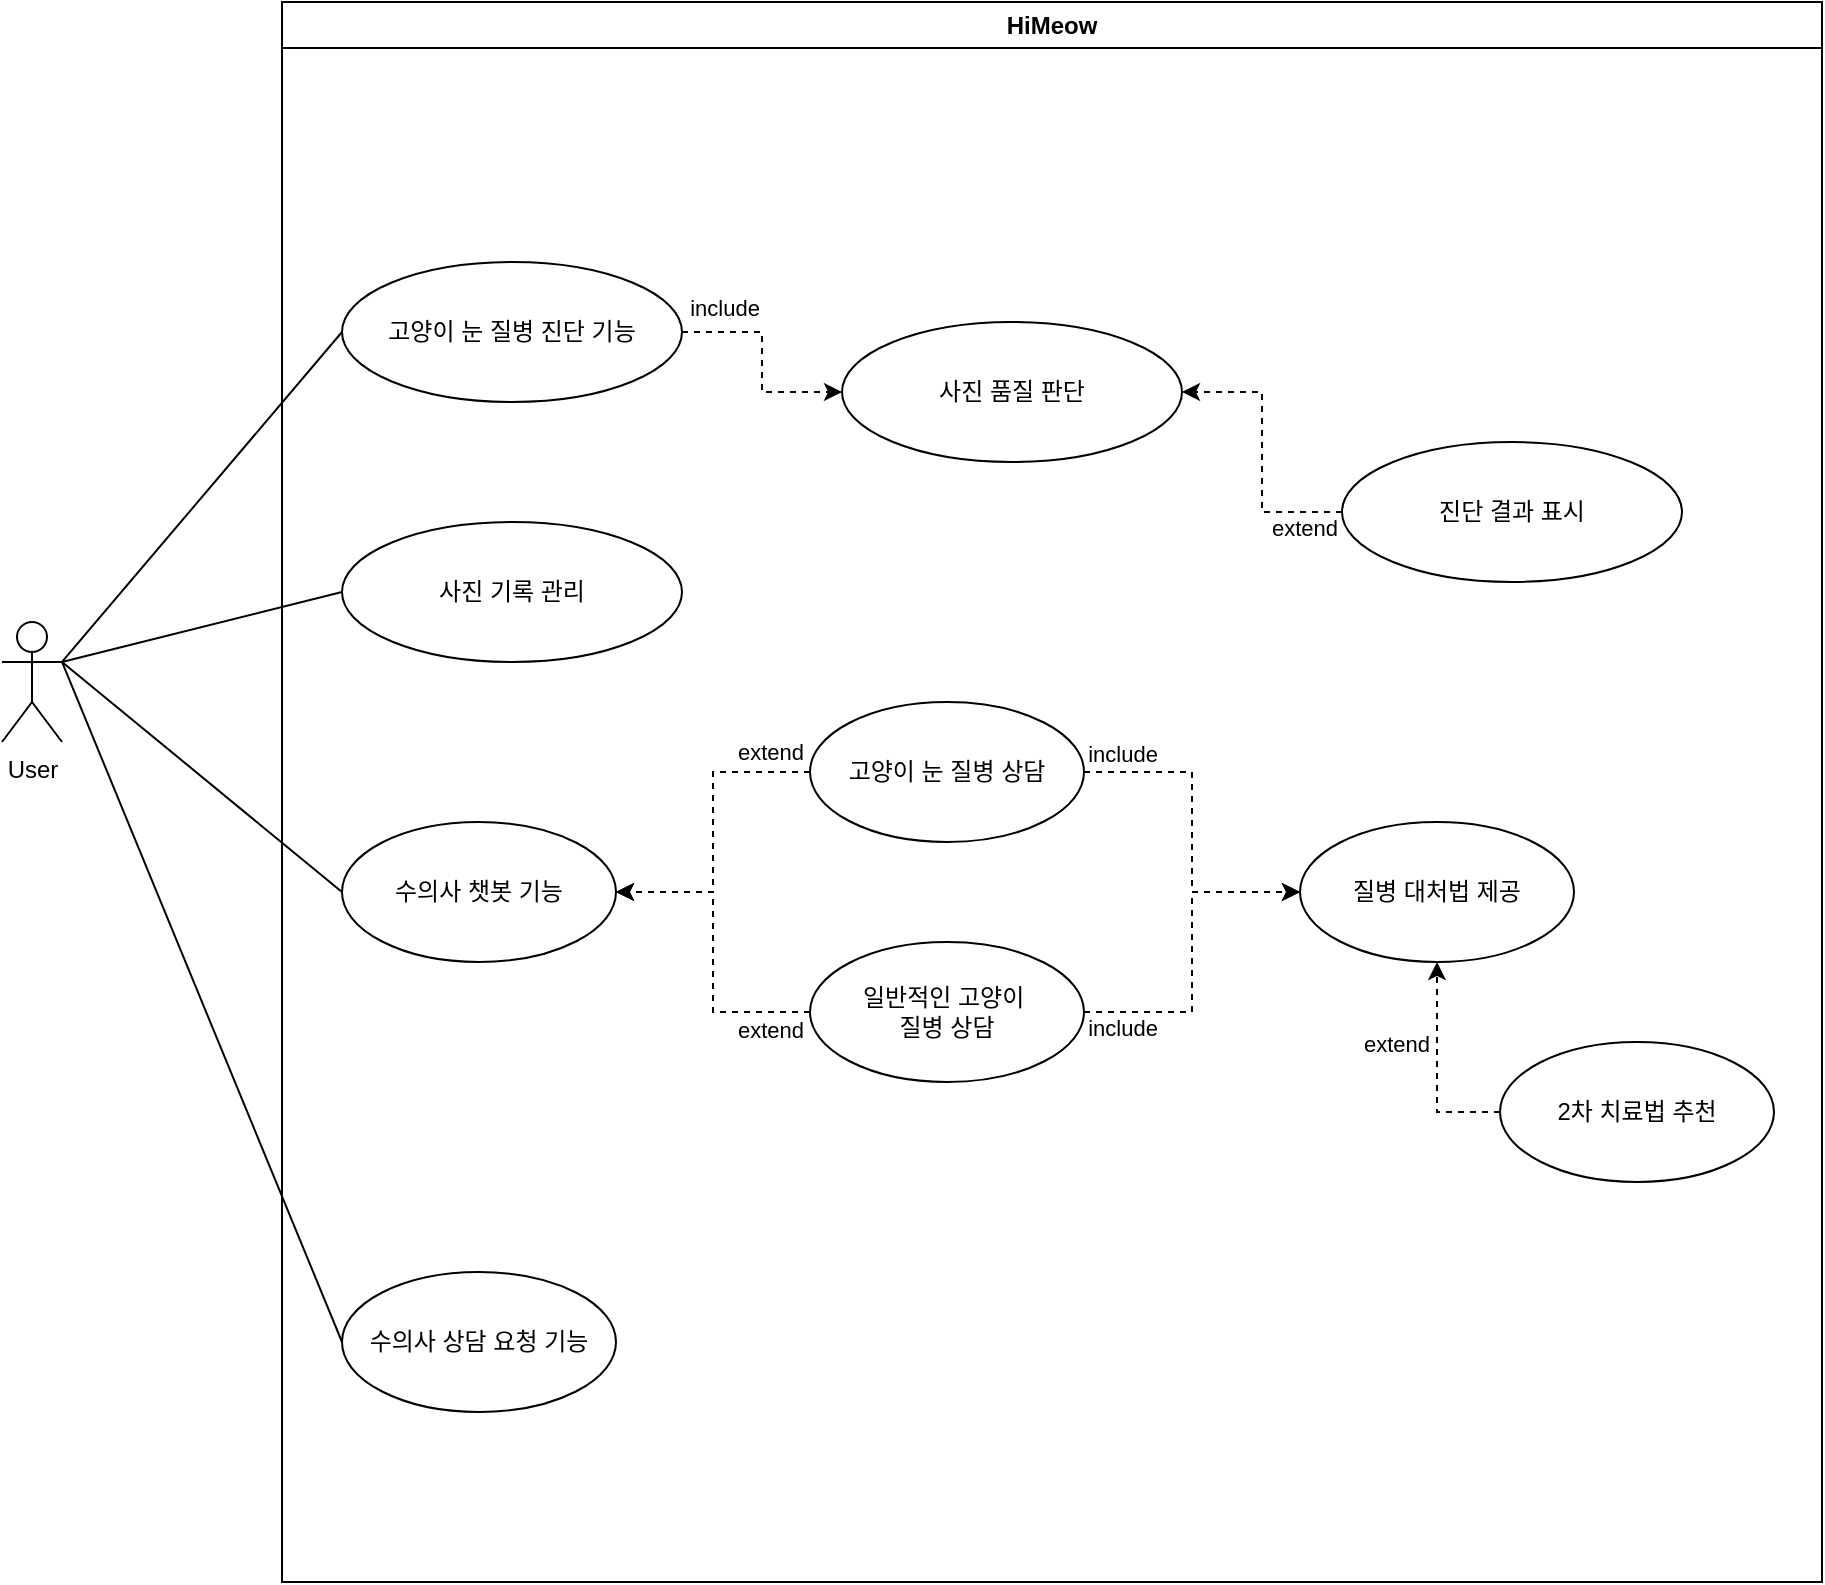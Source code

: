 <mxfile scale="1" border="0" version="24.8.9" pages="2">
  <diagram name="페이지-1" id="fTwMygwrnkRltCHWvoQR">
    <mxGraphModel dx="1034" dy="458" grid="1" gridSize="10" guides="1" tooltips="1" connect="1" arrows="1" fold="1" page="1" pageScale="1" pageWidth="827" pageHeight="1169" math="0" shadow="0">
      <root>
        <mxCell id="0" />
        <mxCell id="1" parent="0" />
        <mxCell id="o1Y3Xf0-OkUsab8sPC36-2" value="HiMeow" style="swimlane;whiteSpace=wrap;html=1;" parent="1" vertex="1">
          <mxGeometry x="210" y="130" width="770" height="790" as="geometry" />
        </mxCell>
        <mxCell id="o1Y3Xf0-OkUsab8sPC36-20" style="edgeStyle=orthogonalEdgeStyle;rounded=0;orthogonalLoop=1;jettySize=auto;html=1;exitX=1;exitY=0.5;exitDx=0;exitDy=0;entryX=0;entryY=0.5;entryDx=0;entryDy=0;dashed=1;" parent="o1Y3Xf0-OkUsab8sPC36-2" source="o1Y3Xf0-OkUsab8sPC36-8" target="o1Y3Xf0-OkUsab8sPC36-11" edge="1">
          <mxGeometry relative="1" as="geometry">
            <mxPoint x="365" y="120.0" as="sourcePoint" />
          </mxGeometry>
        </mxCell>
        <mxCell id="o1Y3Xf0-OkUsab8sPC36-23" value="include" style="edgeLabel;html=1;align=center;verticalAlign=middle;resizable=0;points=[];" parent="o1Y3Xf0-OkUsab8sPC36-20" vertex="1" connectable="0">
          <mxGeometry x="-0.167" y="3" relative="1" as="geometry">
            <mxPoint x="-22" y="-18" as="offset" />
          </mxGeometry>
        </mxCell>
        <mxCell id="o1Y3Xf0-OkUsab8sPC36-6" value="수의사 챗봇 기능" style="ellipse;whiteSpace=wrap;html=1;" parent="o1Y3Xf0-OkUsab8sPC36-2" vertex="1">
          <mxGeometry x="30" y="410" width="137" height="70" as="geometry" />
        </mxCell>
        <mxCell id="o1Y3Xf0-OkUsab8sPC36-7" value="수의사 상담 요청 기능" style="ellipse;whiteSpace=wrap;html=1;" parent="o1Y3Xf0-OkUsab8sPC36-2" vertex="1">
          <mxGeometry x="30" y="635" width="137" height="70" as="geometry" />
        </mxCell>
        <mxCell id="o1Y3Xf0-OkUsab8sPC36-18" style="edgeStyle=orthogonalEdgeStyle;rounded=0;orthogonalLoop=1;jettySize=auto;html=1;exitX=0;exitY=0.5;exitDx=0;exitDy=0;entryX=1;entryY=0.5;entryDx=0;entryDy=0;dashed=1;" parent="o1Y3Xf0-OkUsab8sPC36-2" source="o1Y3Xf0-OkUsab8sPC36-9" target="o1Y3Xf0-OkUsab8sPC36-11" edge="1">
          <mxGeometry relative="1" as="geometry" />
        </mxCell>
        <mxCell id="o1Y3Xf0-OkUsab8sPC36-24" value="extend" style="edgeLabel;html=1;align=center;verticalAlign=middle;resizable=0;points=[];" parent="o1Y3Xf0-OkUsab8sPC36-18" vertex="1" connectable="0">
          <mxGeometry x="0.126" relative="1" as="geometry">
            <mxPoint x="21" y="47" as="offset" />
          </mxGeometry>
        </mxCell>
        <mxCell id="o1Y3Xf0-OkUsab8sPC36-9" value="진단 결과 표시" style="ellipse;whiteSpace=wrap;html=1;" parent="o1Y3Xf0-OkUsab8sPC36-2" vertex="1">
          <mxGeometry x="530" y="220" width="170" height="70" as="geometry" />
        </mxCell>
        <mxCell id="o1Y3Xf0-OkUsab8sPC36-11" value="사진 품질 판단" style="ellipse;whiteSpace=wrap;html=1;" parent="o1Y3Xf0-OkUsab8sPC36-2" vertex="1">
          <mxGeometry x="280" y="160" width="170" height="70" as="geometry" />
        </mxCell>
        <mxCell id="o1Y3Xf0-OkUsab8sPC36-12" value="사진 기록 관리" style="ellipse;whiteSpace=wrap;html=1;" parent="o1Y3Xf0-OkUsab8sPC36-2" vertex="1">
          <mxGeometry x="30" y="260" width="170" height="70" as="geometry" />
        </mxCell>
        <mxCell id="o1Y3Xf0-OkUsab8sPC36-8" value="고양이 눈 질병 진단 기능" style="ellipse;whiteSpace=wrap;html=1;" parent="o1Y3Xf0-OkUsab8sPC36-2" vertex="1">
          <mxGeometry x="30" y="130" width="170" height="70" as="geometry" />
        </mxCell>
        <mxCell id="o1Y3Xf0-OkUsab8sPC36-34" style="edgeStyle=orthogonalEdgeStyle;rounded=0;orthogonalLoop=1;jettySize=auto;html=1;exitX=0;exitY=0.5;exitDx=0;exitDy=0;entryX=1;entryY=0.5;entryDx=0;entryDy=0;dashed=1;" parent="o1Y3Xf0-OkUsab8sPC36-2" source="o1Y3Xf0-OkUsab8sPC36-30" target="o1Y3Xf0-OkUsab8sPC36-6" edge="1">
          <mxGeometry relative="1" as="geometry" />
        </mxCell>
        <mxCell id="o1Y3Xf0-OkUsab8sPC36-40" value="extend" style="edgeLabel;html=1;align=center;verticalAlign=middle;resizable=0;points=[];" parent="o1Y3Xf0-OkUsab8sPC36-34" vertex="1" connectable="0">
          <mxGeometry x="-0.592" y="-5" relative="1" as="geometry">
            <mxPoint x="12" y="-5" as="offset" />
          </mxGeometry>
        </mxCell>
        <mxCell id="o1Y3Xf0-OkUsab8sPC36-37" style="edgeStyle=orthogonalEdgeStyle;rounded=0;orthogonalLoop=1;jettySize=auto;html=1;exitX=1;exitY=0.5;exitDx=0;exitDy=0;entryX=0;entryY=0.5;entryDx=0;entryDy=0;dashed=1;" parent="o1Y3Xf0-OkUsab8sPC36-2" source="o1Y3Xf0-OkUsab8sPC36-30" target="o1Y3Xf0-OkUsab8sPC36-32" edge="1">
          <mxGeometry relative="1" as="geometry" />
        </mxCell>
        <mxCell id="o1Y3Xf0-OkUsab8sPC36-42" value="include" style="edgeLabel;html=1;align=center;verticalAlign=middle;resizable=0;points=[];" parent="o1Y3Xf0-OkUsab8sPC36-37" vertex="1" connectable="0">
          <mxGeometry x="-0.798" y="-1" relative="1" as="geometry">
            <mxPoint x="2" y="-10" as="offset" />
          </mxGeometry>
        </mxCell>
        <mxCell id="o1Y3Xf0-OkUsab8sPC36-30" value="고양이 눈 질병 상담" style="ellipse;whiteSpace=wrap;html=1;" parent="o1Y3Xf0-OkUsab8sPC36-2" vertex="1">
          <mxGeometry x="264" y="350" width="137" height="70" as="geometry" />
        </mxCell>
        <mxCell id="o1Y3Xf0-OkUsab8sPC36-36" style="edgeStyle=orthogonalEdgeStyle;rounded=0;orthogonalLoop=1;jettySize=auto;html=1;exitX=0;exitY=0.5;exitDx=0;exitDy=0;entryX=1;entryY=0.5;entryDx=0;entryDy=0;dashed=1;" parent="o1Y3Xf0-OkUsab8sPC36-2" source="o1Y3Xf0-OkUsab8sPC36-31" target="o1Y3Xf0-OkUsab8sPC36-6" edge="1">
          <mxGeometry relative="1" as="geometry" />
        </mxCell>
        <mxCell id="o1Y3Xf0-OkUsab8sPC36-41" value="extend" style="edgeLabel;html=1;align=center;verticalAlign=middle;resizable=0;points=[];" parent="o1Y3Xf0-OkUsab8sPC36-36" vertex="1" connectable="0">
          <mxGeometry x="-0.592" y="1" relative="1" as="geometry">
            <mxPoint x="12" y="8" as="offset" />
          </mxGeometry>
        </mxCell>
        <mxCell id="o1Y3Xf0-OkUsab8sPC36-38" style="edgeStyle=orthogonalEdgeStyle;rounded=0;orthogonalLoop=1;jettySize=auto;html=1;exitX=1;exitY=0.5;exitDx=0;exitDy=0;entryX=0;entryY=0.5;entryDx=0;entryDy=0;dashed=1;" parent="o1Y3Xf0-OkUsab8sPC36-2" source="o1Y3Xf0-OkUsab8sPC36-31" target="o1Y3Xf0-OkUsab8sPC36-32" edge="1">
          <mxGeometry relative="1" as="geometry" />
        </mxCell>
        <mxCell id="o1Y3Xf0-OkUsab8sPC36-43" value="include" style="edgeLabel;html=1;align=center;verticalAlign=middle;resizable=0;points=[];" parent="o1Y3Xf0-OkUsab8sPC36-38" vertex="1" connectable="0">
          <mxGeometry x="-0.9" y="-2" relative="1" as="geometry">
            <mxPoint x="10" y="6" as="offset" />
          </mxGeometry>
        </mxCell>
        <mxCell id="o1Y3Xf0-OkUsab8sPC36-31" value="일반적인 고양이&amp;nbsp;&lt;div&gt;질병 상담&lt;/div&gt;" style="ellipse;whiteSpace=wrap;html=1;" parent="o1Y3Xf0-OkUsab8sPC36-2" vertex="1">
          <mxGeometry x="264" y="470" width="137" height="70" as="geometry" />
        </mxCell>
        <mxCell id="o1Y3Xf0-OkUsab8sPC36-39" style="edgeStyle=orthogonalEdgeStyle;rounded=0;orthogonalLoop=1;jettySize=auto;html=1;exitX=0;exitY=0.5;exitDx=0;exitDy=0;dashed=1;entryX=0.5;entryY=1;entryDx=0;entryDy=0;" parent="o1Y3Xf0-OkUsab8sPC36-2" source="o1Y3Xf0-OkUsab8sPC36-33" target="o1Y3Xf0-OkUsab8sPC36-32" edge="1">
          <mxGeometry relative="1" as="geometry">
            <mxPoint x="550" y="555" as="targetPoint" />
          </mxGeometry>
        </mxCell>
        <mxCell id="o1Y3Xf0-OkUsab8sPC36-44" value="extend" style="edgeLabel;html=1;align=center;verticalAlign=middle;resizable=0;points=[];" parent="o1Y3Xf0-OkUsab8sPC36-39" vertex="1" connectable="0">
          <mxGeometry x="-0.344" y="6" relative="1" as="geometry">
            <mxPoint x="-15" y="-31" as="offset" />
          </mxGeometry>
        </mxCell>
        <mxCell id="o1Y3Xf0-OkUsab8sPC36-32" value="질병 대처법 제공" style="ellipse;whiteSpace=wrap;html=1;" parent="o1Y3Xf0-OkUsab8sPC36-2" vertex="1">
          <mxGeometry x="509" y="410" width="137" height="70" as="geometry" />
        </mxCell>
        <mxCell id="o1Y3Xf0-OkUsab8sPC36-33" value="2차 치료법 추천" style="ellipse;whiteSpace=wrap;html=1;" parent="o1Y3Xf0-OkUsab8sPC36-2" vertex="1">
          <mxGeometry x="609" y="520" width="137" height="70" as="geometry" />
        </mxCell>
        <mxCell id="o1Y3Xf0-OkUsab8sPC36-3" value="User" style="shape=umlActor;verticalLabelPosition=bottom;verticalAlign=top;html=1;outlineConnect=0;" parent="1" vertex="1">
          <mxGeometry x="70" y="440" width="30" height="60" as="geometry" />
        </mxCell>
        <mxCell id="o1Y3Xf0-OkUsab8sPC36-26" value="" style="endArrow=none;html=1;rounded=0;exitX=1;exitY=0.333;exitDx=0;exitDy=0;exitPerimeter=0;entryX=0;entryY=0.5;entryDx=0;entryDy=0;" parent="1" source="o1Y3Xf0-OkUsab8sPC36-3" target="o1Y3Xf0-OkUsab8sPC36-8" edge="1">
          <mxGeometry width="50" height="50" relative="1" as="geometry">
            <mxPoint x="540" y="390" as="sourcePoint" />
            <mxPoint x="590" y="340" as="targetPoint" />
          </mxGeometry>
        </mxCell>
        <mxCell id="o1Y3Xf0-OkUsab8sPC36-27" value="" style="endArrow=none;html=1;rounded=0;exitX=1;exitY=0.333;exitDx=0;exitDy=0;exitPerimeter=0;entryX=0;entryY=0.5;entryDx=0;entryDy=0;" parent="1" source="o1Y3Xf0-OkUsab8sPC36-3" target="o1Y3Xf0-OkUsab8sPC36-12" edge="1">
          <mxGeometry width="50" height="50" relative="1" as="geometry">
            <mxPoint x="120" y="370" as="sourcePoint" />
            <mxPoint x="250" y="305" as="targetPoint" />
          </mxGeometry>
        </mxCell>
        <mxCell id="o1Y3Xf0-OkUsab8sPC36-29" value="" style="endArrow=none;html=1;rounded=0;exitX=1;exitY=0.333;exitDx=0;exitDy=0;exitPerimeter=0;entryX=0;entryY=0.5;entryDx=0;entryDy=0;" parent="1" source="o1Y3Xf0-OkUsab8sPC36-3" target="o1Y3Xf0-OkUsab8sPC36-6" edge="1">
          <mxGeometry width="50" height="50" relative="1" as="geometry">
            <mxPoint x="110" y="470" as="sourcePoint" />
            <mxPoint x="250" y="435" as="targetPoint" />
          </mxGeometry>
        </mxCell>
        <mxCell id="o1Y3Xf0-OkUsab8sPC36-47" value="" style="endArrow=none;html=1;rounded=0;entryX=0;entryY=0.5;entryDx=0;entryDy=0;exitX=1;exitY=0.333;exitDx=0;exitDy=0;exitPerimeter=0;" parent="1" source="o1Y3Xf0-OkUsab8sPC36-3" target="o1Y3Xf0-OkUsab8sPC36-7" edge="1">
          <mxGeometry width="50" height="50" relative="1" as="geometry">
            <mxPoint x="130" y="610" as="sourcePoint" />
            <mxPoint x="250" y="585" as="targetPoint" />
          </mxGeometry>
        </mxCell>
      </root>
    </mxGraphModel>
  </diagram>
  <diagram id="PUrs10IoaybEa3Z29jdF" name="페이지-3">
    <mxGraphModel dx="1034" dy="458" grid="1" gridSize="10" guides="1" tooltips="1" connect="1" arrows="1" fold="1" page="1" pageScale="1" pageWidth="827" pageHeight="1169" math="0" shadow="0">
      <root>
        <mxCell id="0" />
        <mxCell id="1" parent="0" />
        <mxCell id="T6v2LOowLV1I3Ma6n3yi-3" style="edgeStyle=orthogonalEdgeStyle;rounded=0;orthogonalLoop=1;jettySize=auto;html=1;exitX=0.5;exitY=0;exitDx=0;exitDy=0;entryX=0.5;entryY=1;entryDx=0;entryDy=0;" parent="1" source="T6v2LOowLV1I3Ma6n3yi-1" target="T6v2LOowLV1I3Ma6n3yi-2" edge="1">
          <mxGeometry relative="1" as="geometry">
            <Array as="points">
              <mxPoint x="400" y="160" />
              <mxPoint x="300" y="160" />
            </Array>
          </mxGeometry>
        </mxCell>
        <mxCell id="T6v2LOowLV1I3Ma6n3yi-4" value="로그인 버튼 클릭" style="edgeLabel;html=1;align=center;verticalAlign=middle;resizable=0;points=[];" parent="T6v2LOowLV1I3Ma6n3yi-3" vertex="1" connectable="0">
          <mxGeometry x="-0.133" y="3" relative="1" as="geometry">
            <mxPoint x="-23" y="7" as="offset" />
          </mxGeometry>
        </mxCell>
        <mxCell id="T6v2LOowLV1I3Ma6n3yi-9" style="edgeStyle=orthogonalEdgeStyle;rounded=0;orthogonalLoop=1;jettySize=auto;html=1;exitX=0.5;exitY=1;exitDx=0;exitDy=0;entryX=0.5;entryY=0;entryDx=0;entryDy=0;" parent="1" source="T6v2LOowLV1I3Ma6n3yi-1" target="T6v2LOowLV1I3Ma6n3yi-8" edge="1">
          <mxGeometry relative="1" as="geometry" />
        </mxCell>
        <mxCell id="T6v2LOowLV1I3Ma6n3yi-13" value="AI 체크 버튼 클릭" style="edgeLabel;html=1;align=center;verticalAlign=middle;resizable=0;points=[];" parent="T6v2LOowLV1I3Ma6n3yi-9" vertex="1" connectable="0">
          <mxGeometry x="-0.378" y="3" relative="1" as="geometry">
            <mxPoint x="43" y="11" as="offset" />
          </mxGeometry>
        </mxCell>
        <mxCell id="T6v2LOowLV1I3Ma6n3yi-12" style="edgeStyle=orthogonalEdgeStyle;rounded=0;orthogonalLoop=1;jettySize=auto;html=1;exitX=1;exitY=0.5;exitDx=0;exitDy=0;entryX=0;entryY=0.5;entryDx=0;entryDy=0;" parent="1" source="T6v2LOowLV1I3Ma6n3yi-1" target="T6v2LOowLV1I3Ma6n3yi-10" edge="1">
          <mxGeometry relative="1" as="geometry" />
        </mxCell>
        <mxCell id="T6v2LOowLV1I3Ma6n3yi-14" value="수의사 챗봇 버튼 클릭" style="edgeLabel;html=1;align=center;verticalAlign=middle;resizable=0;points=[];" parent="T6v2LOowLV1I3Ma6n3yi-12" vertex="1" connectable="0">
          <mxGeometry x="-0.089" relative="1" as="geometry">
            <mxPoint x="-4" y="-9" as="offset" />
          </mxGeometry>
        </mxCell>
        <mxCell id="T6v2LOowLV1I3Ma6n3yi-16" style="edgeStyle=orthogonalEdgeStyle;rounded=0;orthogonalLoop=1;jettySize=auto;html=1;exitX=0;exitY=0.5;exitDx=0;exitDy=0;entryX=1;entryY=0.5;entryDx=0;entryDy=0;" parent="1" source="T6v2LOowLV1I3Ma6n3yi-1" target="T6v2LOowLV1I3Ma6n3yi-15" edge="1">
          <mxGeometry relative="1" as="geometry" />
        </mxCell>
        <mxCell id="T6v2LOowLV1I3Ma6n3yi-17" value="수의사 상담 요청 버튼 클릭" style="edgeLabel;html=1;align=center;verticalAlign=middle;resizable=0;points=[];" parent="T6v2LOowLV1I3Ma6n3yi-16" vertex="1" connectable="0">
          <mxGeometry x="0.086" y="-3" relative="1" as="geometry">
            <mxPoint x="7" y="12" as="offset" />
          </mxGeometry>
        </mxCell>
        <mxCell id="T6v2LOowLV1I3Ma6n3yi-32" style="edgeStyle=orthogonalEdgeStyle;rounded=0;orthogonalLoop=1;jettySize=auto;html=1;exitX=0.5;exitY=0;exitDx=0;exitDy=0;entryX=0.5;entryY=1;entryDx=0;entryDy=0;" parent="1" target="T6v2LOowLV1I3Ma6n3yi-31" edge="1">
          <mxGeometry relative="1" as="geometry">
            <mxPoint x="400" y="200" as="sourcePoint" />
            <mxPoint x="590" y="100" as="targetPoint" />
            <Array as="points">
              <mxPoint x="400" y="160" />
            </Array>
          </mxGeometry>
        </mxCell>
        <mxCell id="T6v2LOowLV1I3Ma6n3yi-33" value="반려동물 추가 버튼 클릭" style="edgeLabel;html=1;align=center;verticalAlign=middle;resizable=0;points=[];" parent="T6v2LOowLV1I3Ma6n3yi-32" vertex="1" connectable="0">
          <mxGeometry x="0.094" y="6" relative="1" as="geometry">
            <mxPoint y="16" as="offset" />
          </mxGeometry>
        </mxCell>
        <mxCell id="T6v2LOowLV1I3Ma6n3yi-1" value="시작 화면" style="rounded=1;whiteSpace=wrap;html=1;" parent="1" vertex="1">
          <mxGeometry x="350" y="210" width="100" height="50" as="geometry" />
        </mxCell>
        <mxCell id="T6v2LOowLV1I3Ma6n3yi-6" style="edgeStyle=orthogonalEdgeStyle;rounded=0;orthogonalLoop=1;jettySize=auto;html=1;exitX=1;exitY=0.5;exitDx=0;exitDy=0;entryX=0.5;entryY=1;entryDx=0;entryDy=0;" parent="1" source="T6v2LOowLV1I3Ma6n3yi-2" target="T6v2LOowLV1I3Ma6n3yi-5" edge="1">
          <mxGeometry relative="1" as="geometry" />
        </mxCell>
        <mxCell id="T6v2LOowLV1I3Ma6n3yi-7" value="회원가입 버튼 클릭" style="edgeLabel;html=1;align=center;verticalAlign=middle;resizable=0;points=[];" parent="T6v2LOowLV1I3Ma6n3yi-6" vertex="1" connectable="0">
          <mxGeometry x="-0.553" relative="1" as="geometry">
            <mxPoint x="24" y="10" as="offset" />
          </mxGeometry>
        </mxCell>
        <mxCell id="T6v2LOowLV1I3Ma6n3yi-2" value="로그인 화면" style="rounded=1;whiteSpace=wrap;html=1;" parent="1" vertex="1">
          <mxGeometry x="250" y="75" width="100" height="50" as="geometry" />
        </mxCell>
        <mxCell id="T6v2LOowLV1I3Ma6n3yi-5" value="회원가입 화면" style="rounded=1;whiteSpace=wrap;html=1;" parent="1" vertex="1">
          <mxGeometry x="400" y="25" width="100" height="50" as="geometry" />
        </mxCell>
        <mxCell id="T6v2LOowLV1I3Ma6n3yi-23" style="edgeStyle=orthogonalEdgeStyle;rounded=0;orthogonalLoop=1;jettySize=auto;html=1;exitX=1;exitY=0.5;exitDx=0;exitDy=0;entryX=0;entryY=0.5;entryDx=0;entryDy=0;" parent="1" source="T6v2LOowLV1I3Ma6n3yi-8" target="T6v2LOowLV1I3Ma6n3yi-22" edge="1">
          <mxGeometry relative="1" as="geometry" />
        </mxCell>
        <mxCell id="T6v2LOowLV1I3Ma6n3yi-25" value="ㅁ" style="edgeLabel;html=1;align=center;verticalAlign=middle;resizable=0;points=[];" parent="T6v2LOowLV1I3Ma6n3yi-23" vertex="1" connectable="0">
          <mxGeometry x="-0.178" y="1" relative="1" as="geometry">
            <mxPoint y="9" as="offset" />
          </mxGeometry>
        </mxCell>
        <mxCell id="T6v2LOowLV1I3Ma6n3yi-26" value="질병 인식 버튼 클릭" style="edgeLabel;html=1;align=center;verticalAlign=middle;resizable=0;points=[];" parent="T6v2LOowLV1I3Ma6n3yi-23" vertex="1" connectable="0">
          <mxGeometry x="-0.144" y="-8" relative="1" as="geometry">
            <mxPoint as="offset" />
          </mxGeometry>
        </mxCell>
        <mxCell id="T6v2LOowLV1I3Ma6n3yi-29" style="edgeStyle=orthogonalEdgeStyle;rounded=0;orthogonalLoop=1;jettySize=auto;html=1;exitX=0;exitY=0.5;exitDx=0;exitDy=0;entryX=1;entryY=0.5;entryDx=0;entryDy=0;" parent="1" source="T6v2LOowLV1I3Ma6n3yi-8" target="T6v2LOowLV1I3Ma6n3yi-27" edge="1">
          <mxGeometry relative="1" as="geometry" />
        </mxCell>
        <mxCell id="T6v2LOowLV1I3Ma6n3yi-30" value="진단 기록 버튼 클릭" style="edgeLabel;html=1;align=center;verticalAlign=middle;resizable=0;points=[];" parent="T6v2LOowLV1I3Ma6n3yi-29" vertex="1" connectable="0">
          <mxGeometry x="0.042" relative="1" as="geometry">
            <mxPoint x="3" y="8" as="offset" />
          </mxGeometry>
        </mxCell>
        <mxCell id="T6v2LOowLV1I3Ma6n3yi-8" value="질병 인식 화면" style="rounded=1;whiteSpace=wrap;html=1;" parent="1" vertex="1">
          <mxGeometry x="350" y="320" width="100" height="50" as="geometry" />
        </mxCell>
        <mxCell id="T6v2LOowLV1I3Ma6n3yi-10" value="AI 수의사&amp;nbsp;&lt;div&gt;챗봇&amp;nbsp;&lt;span style=&quot;background-color: initial;&quot;&gt;화면&lt;/span&gt;&lt;/div&gt;" style="rounded=1;whiteSpace=wrap;html=1;" parent="1" vertex="1">
          <mxGeometry x="610" y="210" width="100" height="50" as="geometry" />
        </mxCell>
        <mxCell id="T6v2LOowLV1I3Ma6n3yi-15" value="수의사 상담 화면" style="rounded=1;whiteSpace=wrap;html=1;" parent="1" vertex="1">
          <mxGeometry x="90" y="210" width="100" height="50" as="geometry" />
        </mxCell>
        <mxCell id="T6v2LOowLV1I3Ma6n3yi-22" value="진단 결과 화면" style="rounded=1;whiteSpace=wrap;html=1;" parent="1" vertex="1">
          <mxGeometry x="590" y="320" width="100" height="50" as="geometry" />
        </mxCell>
        <mxCell id="T6v2LOowLV1I3Ma6n3yi-27" value="진단 기록 화면" style="rounded=1;whiteSpace=wrap;html=1;" parent="1" vertex="1">
          <mxGeometry x="110" y="320" width="100" height="50" as="geometry" />
        </mxCell>
        <mxCell id="T6v2LOowLV1I3Ma6n3yi-31" value="반려동물&amp;nbsp;&lt;div&gt;&lt;span style=&quot;background-color: initial;&quot;&gt;추가&amp;nbsp;&lt;/span&gt;&lt;span style=&quot;background-color: initial;&quot;&gt;화면&lt;/span&gt;&lt;/div&gt;" style="rounded=1;whiteSpace=wrap;html=1;" parent="1" vertex="1">
          <mxGeometry x="510" y="80" width="100" height="50" as="geometry" />
        </mxCell>
      </root>
    </mxGraphModel>
  </diagram>
</mxfile>
